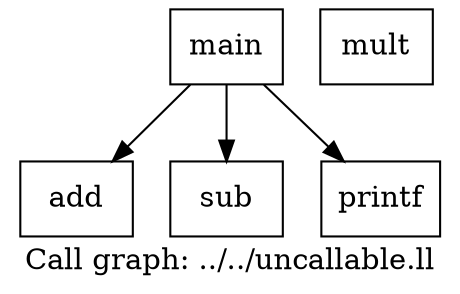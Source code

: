 digraph "Call graph: ../../uncallable.ll" {
	label="Call graph: ../../uncallable.ll";

	Node0x5578923176f0 [shape=record,label="{add}"];
	Node0x557892343eb0 [shape=record,label="{sub}"];
	Node0x557892343f90 [shape=record,label="{mult}"];
	Node0x5578923440c0 [shape=record,label="{main}"];
	Node0x5578923440c0 -> Node0x5578923176f0;
	Node0x5578923440c0 -> Node0x557892344550;
	Node0x5578923440c0 -> Node0x557892343eb0;
	Node0x557892344550 [shape=record,label="{printf}"];
}
